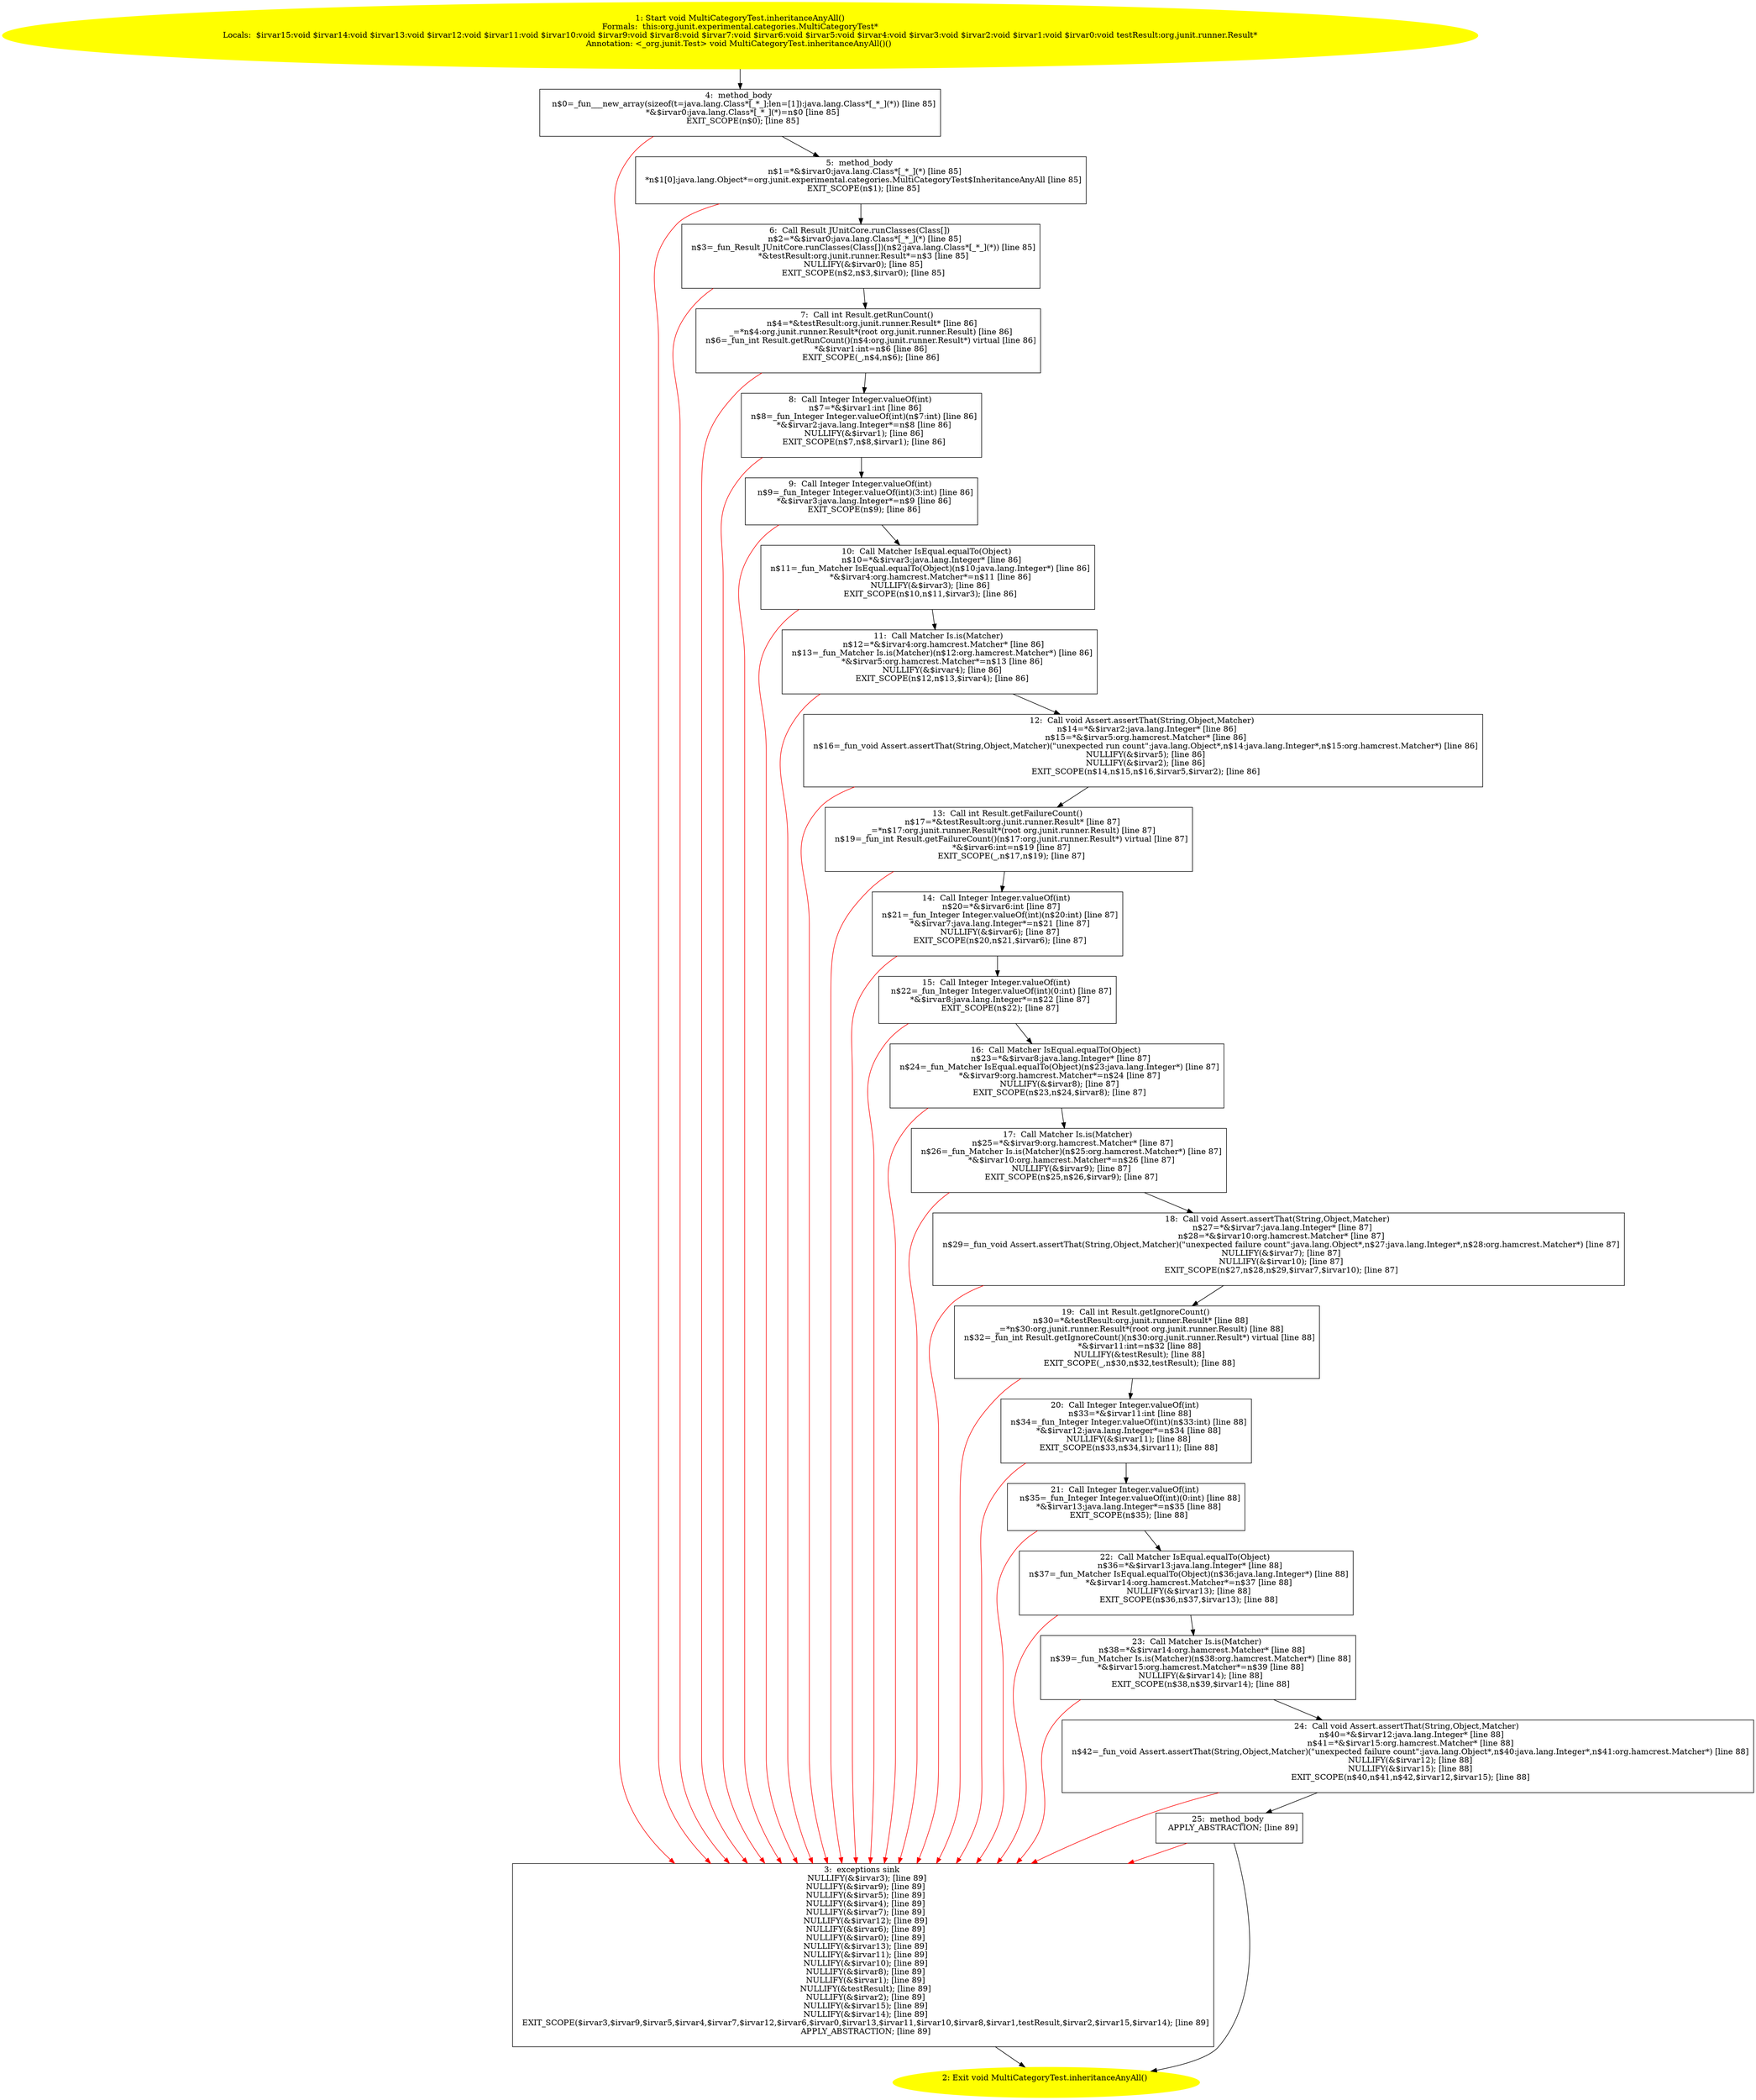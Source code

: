 /* @generated */
digraph cfg {
"org.junit.experimental.categories.MultiCategoryTest.inheritanceAnyAll():void.5d42705f0cd8b8154fa1bf4a60493ec7_1" [label="1: Start void MultiCategoryTest.inheritanceAnyAll()\nFormals:  this:org.junit.experimental.categories.MultiCategoryTest*\nLocals:  $irvar15:void $irvar14:void $irvar13:void $irvar12:void $irvar11:void $irvar10:void $irvar9:void $irvar8:void $irvar7:void $irvar6:void $irvar5:void $irvar4:void $irvar3:void $irvar2:void $irvar1:void $irvar0:void testResult:org.junit.runner.Result*\nAnnotation: <_org.junit.Test> void MultiCategoryTest.inheritanceAnyAll()() \n  " color=yellow style=filled]
	

	 "org.junit.experimental.categories.MultiCategoryTest.inheritanceAnyAll():void.5d42705f0cd8b8154fa1bf4a60493ec7_1" -> "org.junit.experimental.categories.MultiCategoryTest.inheritanceAnyAll():void.5d42705f0cd8b8154fa1bf4a60493ec7_4" ;
"org.junit.experimental.categories.MultiCategoryTest.inheritanceAnyAll():void.5d42705f0cd8b8154fa1bf4a60493ec7_2" [label="2: Exit void MultiCategoryTest.inheritanceAnyAll() \n  " color=yellow style=filled]
	

"org.junit.experimental.categories.MultiCategoryTest.inheritanceAnyAll():void.5d42705f0cd8b8154fa1bf4a60493ec7_3" [label="3:  exceptions sink \n   NULLIFY(&$irvar3); [line 89]\n  NULLIFY(&$irvar9); [line 89]\n  NULLIFY(&$irvar5); [line 89]\n  NULLIFY(&$irvar4); [line 89]\n  NULLIFY(&$irvar7); [line 89]\n  NULLIFY(&$irvar12); [line 89]\n  NULLIFY(&$irvar6); [line 89]\n  NULLIFY(&$irvar0); [line 89]\n  NULLIFY(&$irvar13); [line 89]\n  NULLIFY(&$irvar11); [line 89]\n  NULLIFY(&$irvar10); [line 89]\n  NULLIFY(&$irvar8); [line 89]\n  NULLIFY(&$irvar1); [line 89]\n  NULLIFY(&testResult); [line 89]\n  NULLIFY(&$irvar2); [line 89]\n  NULLIFY(&$irvar15); [line 89]\n  NULLIFY(&$irvar14); [line 89]\n  EXIT_SCOPE($irvar3,$irvar9,$irvar5,$irvar4,$irvar7,$irvar12,$irvar6,$irvar0,$irvar13,$irvar11,$irvar10,$irvar8,$irvar1,testResult,$irvar2,$irvar15,$irvar14); [line 89]\n  APPLY_ABSTRACTION; [line 89]\n " shape="box"]
	

	 "org.junit.experimental.categories.MultiCategoryTest.inheritanceAnyAll():void.5d42705f0cd8b8154fa1bf4a60493ec7_3" -> "org.junit.experimental.categories.MultiCategoryTest.inheritanceAnyAll():void.5d42705f0cd8b8154fa1bf4a60493ec7_2" ;
"org.junit.experimental.categories.MultiCategoryTest.inheritanceAnyAll():void.5d42705f0cd8b8154fa1bf4a60493ec7_4" [label="4:  method_body \n   n$0=_fun___new_array(sizeof(t=java.lang.Class*[_*_];len=[1]):java.lang.Class*[_*_](*)) [line 85]\n  *&$irvar0:java.lang.Class*[_*_](*)=n$0 [line 85]\n  EXIT_SCOPE(n$0); [line 85]\n " shape="box"]
	

	 "org.junit.experimental.categories.MultiCategoryTest.inheritanceAnyAll():void.5d42705f0cd8b8154fa1bf4a60493ec7_4" -> "org.junit.experimental.categories.MultiCategoryTest.inheritanceAnyAll():void.5d42705f0cd8b8154fa1bf4a60493ec7_5" ;
	 "org.junit.experimental.categories.MultiCategoryTest.inheritanceAnyAll():void.5d42705f0cd8b8154fa1bf4a60493ec7_4" -> "org.junit.experimental.categories.MultiCategoryTest.inheritanceAnyAll():void.5d42705f0cd8b8154fa1bf4a60493ec7_3" [color="red" ];
"org.junit.experimental.categories.MultiCategoryTest.inheritanceAnyAll():void.5d42705f0cd8b8154fa1bf4a60493ec7_5" [label="5:  method_body \n   n$1=*&$irvar0:java.lang.Class*[_*_](*) [line 85]\n  *n$1[0]:java.lang.Object*=org.junit.experimental.categories.MultiCategoryTest$InheritanceAnyAll [line 85]\n  EXIT_SCOPE(n$1); [line 85]\n " shape="box"]
	

	 "org.junit.experimental.categories.MultiCategoryTest.inheritanceAnyAll():void.5d42705f0cd8b8154fa1bf4a60493ec7_5" -> "org.junit.experimental.categories.MultiCategoryTest.inheritanceAnyAll():void.5d42705f0cd8b8154fa1bf4a60493ec7_6" ;
	 "org.junit.experimental.categories.MultiCategoryTest.inheritanceAnyAll():void.5d42705f0cd8b8154fa1bf4a60493ec7_5" -> "org.junit.experimental.categories.MultiCategoryTest.inheritanceAnyAll():void.5d42705f0cd8b8154fa1bf4a60493ec7_3" [color="red" ];
"org.junit.experimental.categories.MultiCategoryTest.inheritanceAnyAll():void.5d42705f0cd8b8154fa1bf4a60493ec7_6" [label="6:  Call Result JUnitCore.runClasses(Class[]) \n   n$2=*&$irvar0:java.lang.Class*[_*_](*) [line 85]\n  n$3=_fun_Result JUnitCore.runClasses(Class[])(n$2:java.lang.Class*[_*_](*)) [line 85]\n  *&testResult:org.junit.runner.Result*=n$3 [line 85]\n  NULLIFY(&$irvar0); [line 85]\n  EXIT_SCOPE(n$2,n$3,$irvar0); [line 85]\n " shape="box"]
	

	 "org.junit.experimental.categories.MultiCategoryTest.inheritanceAnyAll():void.5d42705f0cd8b8154fa1bf4a60493ec7_6" -> "org.junit.experimental.categories.MultiCategoryTest.inheritanceAnyAll():void.5d42705f0cd8b8154fa1bf4a60493ec7_7" ;
	 "org.junit.experimental.categories.MultiCategoryTest.inheritanceAnyAll():void.5d42705f0cd8b8154fa1bf4a60493ec7_6" -> "org.junit.experimental.categories.MultiCategoryTest.inheritanceAnyAll():void.5d42705f0cd8b8154fa1bf4a60493ec7_3" [color="red" ];
"org.junit.experimental.categories.MultiCategoryTest.inheritanceAnyAll():void.5d42705f0cd8b8154fa1bf4a60493ec7_7" [label="7:  Call int Result.getRunCount() \n   n$4=*&testResult:org.junit.runner.Result* [line 86]\n  _=*n$4:org.junit.runner.Result*(root org.junit.runner.Result) [line 86]\n  n$6=_fun_int Result.getRunCount()(n$4:org.junit.runner.Result*) virtual [line 86]\n  *&$irvar1:int=n$6 [line 86]\n  EXIT_SCOPE(_,n$4,n$6); [line 86]\n " shape="box"]
	

	 "org.junit.experimental.categories.MultiCategoryTest.inheritanceAnyAll():void.5d42705f0cd8b8154fa1bf4a60493ec7_7" -> "org.junit.experimental.categories.MultiCategoryTest.inheritanceAnyAll():void.5d42705f0cd8b8154fa1bf4a60493ec7_8" ;
	 "org.junit.experimental.categories.MultiCategoryTest.inheritanceAnyAll():void.5d42705f0cd8b8154fa1bf4a60493ec7_7" -> "org.junit.experimental.categories.MultiCategoryTest.inheritanceAnyAll():void.5d42705f0cd8b8154fa1bf4a60493ec7_3" [color="red" ];
"org.junit.experimental.categories.MultiCategoryTest.inheritanceAnyAll():void.5d42705f0cd8b8154fa1bf4a60493ec7_8" [label="8:  Call Integer Integer.valueOf(int) \n   n$7=*&$irvar1:int [line 86]\n  n$8=_fun_Integer Integer.valueOf(int)(n$7:int) [line 86]\n  *&$irvar2:java.lang.Integer*=n$8 [line 86]\n  NULLIFY(&$irvar1); [line 86]\n  EXIT_SCOPE(n$7,n$8,$irvar1); [line 86]\n " shape="box"]
	

	 "org.junit.experimental.categories.MultiCategoryTest.inheritanceAnyAll():void.5d42705f0cd8b8154fa1bf4a60493ec7_8" -> "org.junit.experimental.categories.MultiCategoryTest.inheritanceAnyAll():void.5d42705f0cd8b8154fa1bf4a60493ec7_9" ;
	 "org.junit.experimental.categories.MultiCategoryTest.inheritanceAnyAll():void.5d42705f0cd8b8154fa1bf4a60493ec7_8" -> "org.junit.experimental.categories.MultiCategoryTest.inheritanceAnyAll():void.5d42705f0cd8b8154fa1bf4a60493ec7_3" [color="red" ];
"org.junit.experimental.categories.MultiCategoryTest.inheritanceAnyAll():void.5d42705f0cd8b8154fa1bf4a60493ec7_9" [label="9:  Call Integer Integer.valueOf(int) \n   n$9=_fun_Integer Integer.valueOf(int)(3:int) [line 86]\n  *&$irvar3:java.lang.Integer*=n$9 [line 86]\n  EXIT_SCOPE(n$9); [line 86]\n " shape="box"]
	

	 "org.junit.experimental.categories.MultiCategoryTest.inheritanceAnyAll():void.5d42705f0cd8b8154fa1bf4a60493ec7_9" -> "org.junit.experimental.categories.MultiCategoryTest.inheritanceAnyAll():void.5d42705f0cd8b8154fa1bf4a60493ec7_10" ;
	 "org.junit.experimental.categories.MultiCategoryTest.inheritanceAnyAll():void.5d42705f0cd8b8154fa1bf4a60493ec7_9" -> "org.junit.experimental.categories.MultiCategoryTest.inheritanceAnyAll():void.5d42705f0cd8b8154fa1bf4a60493ec7_3" [color="red" ];
"org.junit.experimental.categories.MultiCategoryTest.inheritanceAnyAll():void.5d42705f0cd8b8154fa1bf4a60493ec7_10" [label="10:  Call Matcher IsEqual.equalTo(Object) \n   n$10=*&$irvar3:java.lang.Integer* [line 86]\n  n$11=_fun_Matcher IsEqual.equalTo(Object)(n$10:java.lang.Integer*) [line 86]\n  *&$irvar4:org.hamcrest.Matcher*=n$11 [line 86]\n  NULLIFY(&$irvar3); [line 86]\n  EXIT_SCOPE(n$10,n$11,$irvar3); [line 86]\n " shape="box"]
	

	 "org.junit.experimental.categories.MultiCategoryTest.inheritanceAnyAll():void.5d42705f0cd8b8154fa1bf4a60493ec7_10" -> "org.junit.experimental.categories.MultiCategoryTest.inheritanceAnyAll():void.5d42705f0cd8b8154fa1bf4a60493ec7_11" ;
	 "org.junit.experimental.categories.MultiCategoryTest.inheritanceAnyAll():void.5d42705f0cd8b8154fa1bf4a60493ec7_10" -> "org.junit.experimental.categories.MultiCategoryTest.inheritanceAnyAll():void.5d42705f0cd8b8154fa1bf4a60493ec7_3" [color="red" ];
"org.junit.experimental.categories.MultiCategoryTest.inheritanceAnyAll():void.5d42705f0cd8b8154fa1bf4a60493ec7_11" [label="11:  Call Matcher Is.is(Matcher) \n   n$12=*&$irvar4:org.hamcrest.Matcher* [line 86]\n  n$13=_fun_Matcher Is.is(Matcher)(n$12:org.hamcrest.Matcher*) [line 86]\n  *&$irvar5:org.hamcrest.Matcher*=n$13 [line 86]\n  NULLIFY(&$irvar4); [line 86]\n  EXIT_SCOPE(n$12,n$13,$irvar4); [line 86]\n " shape="box"]
	

	 "org.junit.experimental.categories.MultiCategoryTest.inheritanceAnyAll():void.5d42705f0cd8b8154fa1bf4a60493ec7_11" -> "org.junit.experimental.categories.MultiCategoryTest.inheritanceAnyAll():void.5d42705f0cd8b8154fa1bf4a60493ec7_12" ;
	 "org.junit.experimental.categories.MultiCategoryTest.inheritanceAnyAll():void.5d42705f0cd8b8154fa1bf4a60493ec7_11" -> "org.junit.experimental.categories.MultiCategoryTest.inheritanceAnyAll():void.5d42705f0cd8b8154fa1bf4a60493ec7_3" [color="red" ];
"org.junit.experimental.categories.MultiCategoryTest.inheritanceAnyAll():void.5d42705f0cd8b8154fa1bf4a60493ec7_12" [label="12:  Call void Assert.assertThat(String,Object,Matcher) \n   n$14=*&$irvar2:java.lang.Integer* [line 86]\n  n$15=*&$irvar5:org.hamcrest.Matcher* [line 86]\n  n$16=_fun_void Assert.assertThat(String,Object,Matcher)(\"unexpected run count\":java.lang.Object*,n$14:java.lang.Integer*,n$15:org.hamcrest.Matcher*) [line 86]\n  NULLIFY(&$irvar5); [line 86]\n  NULLIFY(&$irvar2); [line 86]\n  EXIT_SCOPE(n$14,n$15,n$16,$irvar5,$irvar2); [line 86]\n " shape="box"]
	

	 "org.junit.experimental.categories.MultiCategoryTest.inheritanceAnyAll():void.5d42705f0cd8b8154fa1bf4a60493ec7_12" -> "org.junit.experimental.categories.MultiCategoryTest.inheritanceAnyAll():void.5d42705f0cd8b8154fa1bf4a60493ec7_13" ;
	 "org.junit.experimental.categories.MultiCategoryTest.inheritanceAnyAll():void.5d42705f0cd8b8154fa1bf4a60493ec7_12" -> "org.junit.experimental.categories.MultiCategoryTest.inheritanceAnyAll():void.5d42705f0cd8b8154fa1bf4a60493ec7_3" [color="red" ];
"org.junit.experimental.categories.MultiCategoryTest.inheritanceAnyAll():void.5d42705f0cd8b8154fa1bf4a60493ec7_13" [label="13:  Call int Result.getFailureCount() \n   n$17=*&testResult:org.junit.runner.Result* [line 87]\n  _=*n$17:org.junit.runner.Result*(root org.junit.runner.Result) [line 87]\n  n$19=_fun_int Result.getFailureCount()(n$17:org.junit.runner.Result*) virtual [line 87]\n  *&$irvar6:int=n$19 [line 87]\n  EXIT_SCOPE(_,n$17,n$19); [line 87]\n " shape="box"]
	

	 "org.junit.experimental.categories.MultiCategoryTest.inheritanceAnyAll():void.5d42705f0cd8b8154fa1bf4a60493ec7_13" -> "org.junit.experimental.categories.MultiCategoryTest.inheritanceAnyAll():void.5d42705f0cd8b8154fa1bf4a60493ec7_14" ;
	 "org.junit.experimental.categories.MultiCategoryTest.inheritanceAnyAll():void.5d42705f0cd8b8154fa1bf4a60493ec7_13" -> "org.junit.experimental.categories.MultiCategoryTest.inheritanceAnyAll():void.5d42705f0cd8b8154fa1bf4a60493ec7_3" [color="red" ];
"org.junit.experimental.categories.MultiCategoryTest.inheritanceAnyAll():void.5d42705f0cd8b8154fa1bf4a60493ec7_14" [label="14:  Call Integer Integer.valueOf(int) \n   n$20=*&$irvar6:int [line 87]\n  n$21=_fun_Integer Integer.valueOf(int)(n$20:int) [line 87]\n  *&$irvar7:java.lang.Integer*=n$21 [line 87]\n  NULLIFY(&$irvar6); [line 87]\n  EXIT_SCOPE(n$20,n$21,$irvar6); [line 87]\n " shape="box"]
	

	 "org.junit.experimental.categories.MultiCategoryTest.inheritanceAnyAll():void.5d42705f0cd8b8154fa1bf4a60493ec7_14" -> "org.junit.experimental.categories.MultiCategoryTest.inheritanceAnyAll():void.5d42705f0cd8b8154fa1bf4a60493ec7_15" ;
	 "org.junit.experimental.categories.MultiCategoryTest.inheritanceAnyAll():void.5d42705f0cd8b8154fa1bf4a60493ec7_14" -> "org.junit.experimental.categories.MultiCategoryTest.inheritanceAnyAll():void.5d42705f0cd8b8154fa1bf4a60493ec7_3" [color="red" ];
"org.junit.experimental.categories.MultiCategoryTest.inheritanceAnyAll():void.5d42705f0cd8b8154fa1bf4a60493ec7_15" [label="15:  Call Integer Integer.valueOf(int) \n   n$22=_fun_Integer Integer.valueOf(int)(0:int) [line 87]\n  *&$irvar8:java.lang.Integer*=n$22 [line 87]\n  EXIT_SCOPE(n$22); [line 87]\n " shape="box"]
	

	 "org.junit.experimental.categories.MultiCategoryTest.inheritanceAnyAll():void.5d42705f0cd8b8154fa1bf4a60493ec7_15" -> "org.junit.experimental.categories.MultiCategoryTest.inheritanceAnyAll():void.5d42705f0cd8b8154fa1bf4a60493ec7_16" ;
	 "org.junit.experimental.categories.MultiCategoryTest.inheritanceAnyAll():void.5d42705f0cd8b8154fa1bf4a60493ec7_15" -> "org.junit.experimental.categories.MultiCategoryTest.inheritanceAnyAll():void.5d42705f0cd8b8154fa1bf4a60493ec7_3" [color="red" ];
"org.junit.experimental.categories.MultiCategoryTest.inheritanceAnyAll():void.5d42705f0cd8b8154fa1bf4a60493ec7_16" [label="16:  Call Matcher IsEqual.equalTo(Object) \n   n$23=*&$irvar8:java.lang.Integer* [line 87]\n  n$24=_fun_Matcher IsEqual.equalTo(Object)(n$23:java.lang.Integer*) [line 87]\n  *&$irvar9:org.hamcrest.Matcher*=n$24 [line 87]\n  NULLIFY(&$irvar8); [line 87]\n  EXIT_SCOPE(n$23,n$24,$irvar8); [line 87]\n " shape="box"]
	

	 "org.junit.experimental.categories.MultiCategoryTest.inheritanceAnyAll():void.5d42705f0cd8b8154fa1bf4a60493ec7_16" -> "org.junit.experimental.categories.MultiCategoryTest.inheritanceAnyAll():void.5d42705f0cd8b8154fa1bf4a60493ec7_17" ;
	 "org.junit.experimental.categories.MultiCategoryTest.inheritanceAnyAll():void.5d42705f0cd8b8154fa1bf4a60493ec7_16" -> "org.junit.experimental.categories.MultiCategoryTest.inheritanceAnyAll():void.5d42705f0cd8b8154fa1bf4a60493ec7_3" [color="red" ];
"org.junit.experimental.categories.MultiCategoryTest.inheritanceAnyAll():void.5d42705f0cd8b8154fa1bf4a60493ec7_17" [label="17:  Call Matcher Is.is(Matcher) \n   n$25=*&$irvar9:org.hamcrest.Matcher* [line 87]\n  n$26=_fun_Matcher Is.is(Matcher)(n$25:org.hamcrest.Matcher*) [line 87]\n  *&$irvar10:org.hamcrest.Matcher*=n$26 [line 87]\n  NULLIFY(&$irvar9); [line 87]\n  EXIT_SCOPE(n$25,n$26,$irvar9); [line 87]\n " shape="box"]
	

	 "org.junit.experimental.categories.MultiCategoryTest.inheritanceAnyAll():void.5d42705f0cd8b8154fa1bf4a60493ec7_17" -> "org.junit.experimental.categories.MultiCategoryTest.inheritanceAnyAll():void.5d42705f0cd8b8154fa1bf4a60493ec7_18" ;
	 "org.junit.experimental.categories.MultiCategoryTest.inheritanceAnyAll():void.5d42705f0cd8b8154fa1bf4a60493ec7_17" -> "org.junit.experimental.categories.MultiCategoryTest.inheritanceAnyAll():void.5d42705f0cd8b8154fa1bf4a60493ec7_3" [color="red" ];
"org.junit.experimental.categories.MultiCategoryTest.inheritanceAnyAll():void.5d42705f0cd8b8154fa1bf4a60493ec7_18" [label="18:  Call void Assert.assertThat(String,Object,Matcher) \n   n$27=*&$irvar7:java.lang.Integer* [line 87]\n  n$28=*&$irvar10:org.hamcrest.Matcher* [line 87]\n  n$29=_fun_void Assert.assertThat(String,Object,Matcher)(\"unexpected failure count\":java.lang.Object*,n$27:java.lang.Integer*,n$28:org.hamcrest.Matcher*) [line 87]\n  NULLIFY(&$irvar7); [line 87]\n  NULLIFY(&$irvar10); [line 87]\n  EXIT_SCOPE(n$27,n$28,n$29,$irvar7,$irvar10); [line 87]\n " shape="box"]
	

	 "org.junit.experimental.categories.MultiCategoryTest.inheritanceAnyAll():void.5d42705f0cd8b8154fa1bf4a60493ec7_18" -> "org.junit.experimental.categories.MultiCategoryTest.inheritanceAnyAll():void.5d42705f0cd8b8154fa1bf4a60493ec7_19" ;
	 "org.junit.experimental.categories.MultiCategoryTest.inheritanceAnyAll():void.5d42705f0cd8b8154fa1bf4a60493ec7_18" -> "org.junit.experimental.categories.MultiCategoryTest.inheritanceAnyAll():void.5d42705f0cd8b8154fa1bf4a60493ec7_3" [color="red" ];
"org.junit.experimental.categories.MultiCategoryTest.inheritanceAnyAll():void.5d42705f0cd8b8154fa1bf4a60493ec7_19" [label="19:  Call int Result.getIgnoreCount() \n   n$30=*&testResult:org.junit.runner.Result* [line 88]\n  _=*n$30:org.junit.runner.Result*(root org.junit.runner.Result) [line 88]\n  n$32=_fun_int Result.getIgnoreCount()(n$30:org.junit.runner.Result*) virtual [line 88]\n  *&$irvar11:int=n$32 [line 88]\n  NULLIFY(&testResult); [line 88]\n  EXIT_SCOPE(_,n$30,n$32,testResult); [line 88]\n " shape="box"]
	

	 "org.junit.experimental.categories.MultiCategoryTest.inheritanceAnyAll():void.5d42705f0cd8b8154fa1bf4a60493ec7_19" -> "org.junit.experimental.categories.MultiCategoryTest.inheritanceAnyAll():void.5d42705f0cd8b8154fa1bf4a60493ec7_20" ;
	 "org.junit.experimental.categories.MultiCategoryTest.inheritanceAnyAll():void.5d42705f0cd8b8154fa1bf4a60493ec7_19" -> "org.junit.experimental.categories.MultiCategoryTest.inheritanceAnyAll():void.5d42705f0cd8b8154fa1bf4a60493ec7_3" [color="red" ];
"org.junit.experimental.categories.MultiCategoryTest.inheritanceAnyAll():void.5d42705f0cd8b8154fa1bf4a60493ec7_20" [label="20:  Call Integer Integer.valueOf(int) \n   n$33=*&$irvar11:int [line 88]\n  n$34=_fun_Integer Integer.valueOf(int)(n$33:int) [line 88]\n  *&$irvar12:java.lang.Integer*=n$34 [line 88]\n  NULLIFY(&$irvar11); [line 88]\n  EXIT_SCOPE(n$33,n$34,$irvar11); [line 88]\n " shape="box"]
	

	 "org.junit.experimental.categories.MultiCategoryTest.inheritanceAnyAll():void.5d42705f0cd8b8154fa1bf4a60493ec7_20" -> "org.junit.experimental.categories.MultiCategoryTest.inheritanceAnyAll():void.5d42705f0cd8b8154fa1bf4a60493ec7_21" ;
	 "org.junit.experimental.categories.MultiCategoryTest.inheritanceAnyAll():void.5d42705f0cd8b8154fa1bf4a60493ec7_20" -> "org.junit.experimental.categories.MultiCategoryTest.inheritanceAnyAll():void.5d42705f0cd8b8154fa1bf4a60493ec7_3" [color="red" ];
"org.junit.experimental.categories.MultiCategoryTest.inheritanceAnyAll():void.5d42705f0cd8b8154fa1bf4a60493ec7_21" [label="21:  Call Integer Integer.valueOf(int) \n   n$35=_fun_Integer Integer.valueOf(int)(0:int) [line 88]\n  *&$irvar13:java.lang.Integer*=n$35 [line 88]\n  EXIT_SCOPE(n$35); [line 88]\n " shape="box"]
	

	 "org.junit.experimental.categories.MultiCategoryTest.inheritanceAnyAll():void.5d42705f0cd8b8154fa1bf4a60493ec7_21" -> "org.junit.experimental.categories.MultiCategoryTest.inheritanceAnyAll():void.5d42705f0cd8b8154fa1bf4a60493ec7_22" ;
	 "org.junit.experimental.categories.MultiCategoryTest.inheritanceAnyAll():void.5d42705f0cd8b8154fa1bf4a60493ec7_21" -> "org.junit.experimental.categories.MultiCategoryTest.inheritanceAnyAll():void.5d42705f0cd8b8154fa1bf4a60493ec7_3" [color="red" ];
"org.junit.experimental.categories.MultiCategoryTest.inheritanceAnyAll():void.5d42705f0cd8b8154fa1bf4a60493ec7_22" [label="22:  Call Matcher IsEqual.equalTo(Object) \n   n$36=*&$irvar13:java.lang.Integer* [line 88]\n  n$37=_fun_Matcher IsEqual.equalTo(Object)(n$36:java.lang.Integer*) [line 88]\n  *&$irvar14:org.hamcrest.Matcher*=n$37 [line 88]\n  NULLIFY(&$irvar13); [line 88]\n  EXIT_SCOPE(n$36,n$37,$irvar13); [line 88]\n " shape="box"]
	

	 "org.junit.experimental.categories.MultiCategoryTest.inheritanceAnyAll():void.5d42705f0cd8b8154fa1bf4a60493ec7_22" -> "org.junit.experimental.categories.MultiCategoryTest.inheritanceAnyAll():void.5d42705f0cd8b8154fa1bf4a60493ec7_23" ;
	 "org.junit.experimental.categories.MultiCategoryTest.inheritanceAnyAll():void.5d42705f0cd8b8154fa1bf4a60493ec7_22" -> "org.junit.experimental.categories.MultiCategoryTest.inheritanceAnyAll():void.5d42705f0cd8b8154fa1bf4a60493ec7_3" [color="red" ];
"org.junit.experimental.categories.MultiCategoryTest.inheritanceAnyAll():void.5d42705f0cd8b8154fa1bf4a60493ec7_23" [label="23:  Call Matcher Is.is(Matcher) \n   n$38=*&$irvar14:org.hamcrest.Matcher* [line 88]\n  n$39=_fun_Matcher Is.is(Matcher)(n$38:org.hamcrest.Matcher*) [line 88]\n  *&$irvar15:org.hamcrest.Matcher*=n$39 [line 88]\n  NULLIFY(&$irvar14); [line 88]\n  EXIT_SCOPE(n$38,n$39,$irvar14); [line 88]\n " shape="box"]
	

	 "org.junit.experimental.categories.MultiCategoryTest.inheritanceAnyAll():void.5d42705f0cd8b8154fa1bf4a60493ec7_23" -> "org.junit.experimental.categories.MultiCategoryTest.inheritanceAnyAll():void.5d42705f0cd8b8154fa1bf4a60493ec7_24" ;
	 "org.junit.experimental.categories.MultiCategoryTest.inheritanceAnyAll():void.5d42705f0cd8b8154fa1bf4a60493ec7_23" -> "org.junit.experimental.categories.MultiCategoryTest.inheritanceAnyAll():void.5d42705f0cd8b8154fa1bf4a60493ec7_3" [color="red" ];
"org.junit.experimental.categories.MultiCategoryTest.inheritanceAnyAll():void.5d42705f0cd8b8154fa1bf4a60493ec7_24" [label="24:  Call void Assert.assertThat(String,Object,Matcher) \n   n$40=*&$irvar12:java.lang.Integer* [line 88]\n  n$41=*&$irvar15:org.hamcrest.Matcher* [line 88]\n  n$42=_fun_void Assert.assertThat(String,Object,Matcher)(\"unexpected failure count\":java.lang.Object*,n$40:java.lang.Integer*,n$41:org.hamcrest.Matcher*) [line 88]\n  NULLIFY(&$irvar12); [line 88]\n  NULLIFY(&$irvar15); [line 88]\n  EXIT_SCOPE(n$40,n$41,n$42,$irvar12,$irvar15); [line 88]\n " shape="box"]
	

	 "org.junit.experimental.categories.MultiCategoryTest.inheritanceAnyAll():void.5d42705f0cd8b8154fa1bf4a60493ec7_24" -> "org.junit.experimental.categories.MultiCategoryTest.inheritanceAnyAll():void.5d42705f0cd8b8154fa1bf4a60493ec7_25" ;
	 "org.junit.experimental.categories.MultiCategoryTest.inheritanceAnyAll():void.5d42705f0cd8b8154fa1bf4a60493ec7_24" -> "org.junit.experimental.categories.MultiCategoryTest.inheritanceAnyAll():void.5d42705f0cd8b8154fa1bf4a60493ec7_3" [color="red" ];
"org.junit.experimental.categories.MultiCategoryTest.inheritanceAnyAll():void.5d42705f0cd8b8154fa1bf4a60493ec7_25" [label="25:  method_body \n   APPLY_ABSTRACTION; [line 89]\n " shape="box"]
	

	 "org.junit.experimental.categories.MultiCategoryTest.inheritanceAnyAll():void.5d42705f0cd8b8154fa1bf4a60493ec7_25" -> "org.junit.experimental.categories.MultiCategoryTest.inheritanceAnyAll():void.5d42705f0cd8b8154fa1bf4a60493ec7_2" ;
	 "org.junit.experimental.categories.MultiCategoryTest.inheritanceAnyAll():void.5d42705f0cd8b8154fa1bf4a60493ec7_25" -> "org.junit.experimental.categories.MultiCategoryTest.inheritanceAnyAll():void.5d42705f0cd8b8154fa1bf4a60493ec7_3" [color="red" ];
}
